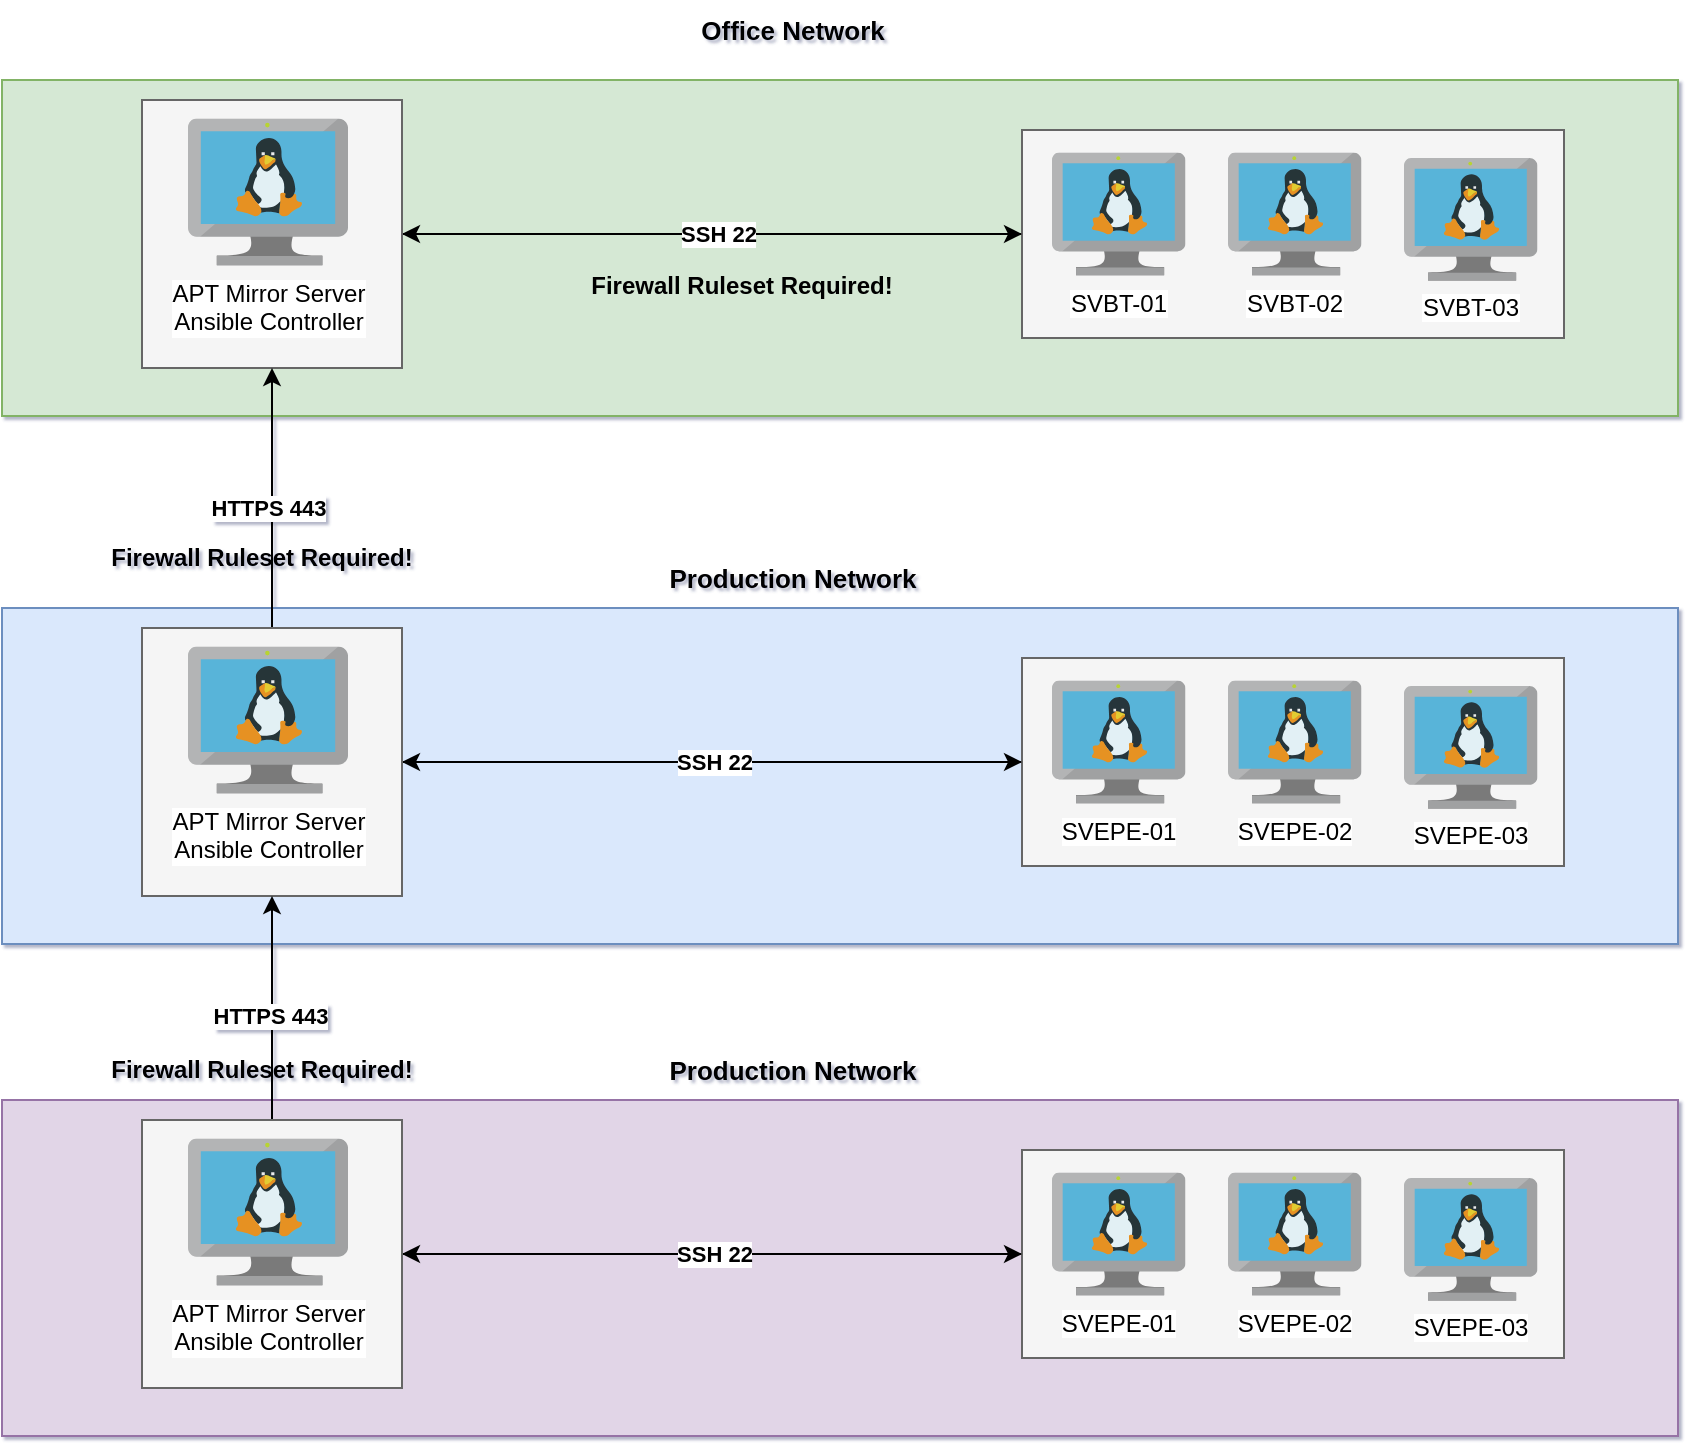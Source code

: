 <mxfile version="28.0.6">
  <diagram name="Page-1" id="Yay8gkdrrfTUArw_L0t_">
    <mxGraphModel dx="1378" dy="752" grid="1" gridSize="8" guides="1" tooltips="1" connect="1" arrows="1" fold="1" page="1" pageScale="1" pageWidth="1100" pageHeight="850" background="none" math="0" shadow="1">
      <root>
        <mxCell id="0" />
        <mxCell id="1" parent="0" />
        <mxCell id="YleI4EzTrmfIdfU0BML3-26" value="" style="rounded=0;whiteSpace=wrap;html=1;fillColor=#d5e8d4;strokeColor=#82b366;" parent="1" vertex="1">
          <mxGeometry x="96" y="80" width="838" height="168" as="geometry" />
        </mxCell>
        <mxCell id="KJ8qABfEN3y5GjXMAreh-10" style="edgeStyle=orthogonalEdgeStyle;rounded=0;orthogonalLoop=1;jettySize=auto;html=1;exitX=0;exitY=0.5;exitDx=0;exitDy=0;" edge="1" parent="1" source="ynbUYO4sn585GT9K957H-20" target="YleI4EzTrmfIdfU0BML3-15">
          <mxGeometry relative="1" as="geometry" />
        </mxCell>
        <mxCell id="ynbUYO4sn585GT9K957H-20" value="" style="rounded=0;whiteSpace=wrap;html=1;fillColor=#f5f5f5;strokeColor=#666666;fontColor=#333333;" parent="1" vertex="1">
          <mxGeometry x="606" y="105" width="271" height="104" as="geometry" />
        </mxCell>
        <mxCell id="KJ8qABfEN3y5GjXMAreh-11" style="edgeStyle=orthogonalEdgeStyle;rounded=0;orthogonalLoop=1;jettySize=auto;html=1;exitX=1;exitY=0.5;exitDx=0;exitDy=0;entryX=0;entryY=0.5;entryDx=0;entryDy=0;" edge="1" parent="1" source="YleI4EzTrmfIdfU0BML3-15" target="ynbUYO4sn585GT9K957H-20">
          <mxGeometry relative="1" as="geometry" />
        </mxCell>
        <mxCell id="KJ8qABfEN3y5GjXMAreh-28" value="&lt;b&gt;SSH 22&lt;/b&gt;" style="edgeLabel;html=1;align=center;verticalAlign=middle;resizable=0;points=[];" vertex="1" connectable="0" parent="KJ8qABfEN3y5GjXMAreh-11">
          <mxGeometry x="0.019" relative="1" as="geometry">
            <mxPoint as="offset" />
          </mxGeometry>
        </mxCell>
        <mxCell id="YleI4EzTrmfIdfU0BML3-15" value="" style="rounded=0;whiteSpace=wrap;html=1;fillColor=#f5f5f5;strokeColor=#666666;fontColor=#333333;" parent="1" vertex="1">
          <mxGeometry x="166" y="90" width="130" height="134" as="geometry" />
        </mxCell>
        <mxCell id="ynbUYO4sn585GT9K957H-1" value="APT Mirror Server&lt;div&gt;Ansible Controller&lt;/div&gt;" style="image;sketch=0;aspect=fixed;html=1;points=[];align=center;fontSize=12;image=img/lib/mscae/VM_Linux.svg;" parent="1" vertex="1">
          <mxGeometry x="189" y="99.2" width="80" height="73.6" as="geometry" />
        </mxCell>
        <mxCell id="iATs5-p0Ry6HwTi2f4iV-19" value="&lt;b&gt;Production Network&lt;/b&gt;" style="text;html=1;align=center;verticalAlign=middle;whiteSpace=wrap;rounded=0;fontSize=13;" parent="1" vertex="1">
          <mxGeometry x="419.5" y="314" width="142.5" height="30" as="geometry" />
        </mxCell>
        <mxCell id="iATs5-p0Ry6HwTi2f4iV-24" value="&lt;div&gt;&lt;b&gt;Firewall Ruleset Required!&lt;/b&gt;&lt;/div&gt;" style="text;html=1;align=center;verticalAlign=middle;whiteSpace=wrap;rounded=0;" parent="1" vertex="1">
          <mxGeometry x="376" y="168" width="180" height="30" as="geometry" />
        </mxCell>
        <mxCell id="KJ8qABfEN3y5GjXMAreh-1" value="SVBT-01" style="image;sketch=0;aspect=fixed;html=1;points=[];align=center;fontSize=12;image=img/lib/mscae/VM_Linux.svg;" vertex="1" parent="1">
          <mxGeometry x="621" y="116.3" width="66.75" height="61.41" as="geometry" />
        </mxCell>
        <mxCell id="KJ8qABfEN3y5GjXMAreh-4" value="SVBT-02" style="image;sketch=0;aspect=fixed;html=1;points=[];align=center;fontSize=12;image=img/lib/mscae/VM_Linux.svg;" vertex="1" parent="1">
          <mxGeometry x="709" y="116.3" width="66.75" height="61.41" as="geometry" />
        </mxCell>
        <mxCell id="KJ8qABfEN3y5GjXMAreh-9" value="SVBT-03" style="image;sketch=0;aspect=fixed;html=1;points=[];align=center;fontSize=12;image=img/lib/mscae/VM_Linux.svg;" vertex="1" parent="1">
          <mxGeometry x="797" y="119" width="66.75" height="61.41" as="geometry" />
        </mxCell>
        <mxCell id="KJ8qABfEN3y5GjXMAreh-12" value="" style="rounded=0;whiteSpace=wrap;html=1;fillColor=#dae8fc;strokeColor=#6c8ebf;" vertex="1" parent="1">
          <mxGeometry x="96" y="344" width="838" height="168" as="geometry" />
        </mxCell>
        <mxCell id="KJ8qABfEN3y5GjXMAreh-13" style="edgeStyle=orthogonalEdgeStyle;rounded=0;orthogonalLoop=1;jettySize=auto;html=1;exitX=0;exitY=0.5;exitDx=0;exitDy=0;" edge="1" parent="1" source="KJ8qABfEN3y5GjXMAreh-14" target="KJ8qABfEN3y5GjXMAreh-16">
          <mxGeometry relative="1" as="geometry" />
        </mxCell>
        <mxCell id="KJ8qABfEN3y5GjXMAreh-14" value="" style="rounded=0;whiteSpace=wrap;html=1;fillColor=#f5f5f5;strokeColor=#666666;fontColor=#333333;" vertex="1" parent="1">
          <mxGeometry x="606" y="369" width="271" height="104" as="geometry" />
        </mxCell>
        <mxCell id="KJ8qABfEN3y5GjXMAreh-15" style="edgeStyle=orthogonalEdgeStyle;rounded=0;orthogonalLoop=1;jettySize=auto;html=1;exitX=1;exitY=0.5;exitDx=0;exitDy=0;entryX=0;entryY=0.5;entryDx=0;entryDy=0;" edge="1" parent="1" source="KJ8qABfEN3y5GjXMAreh-16" target="KJ8qABfEN3y5GjXMAreh-14">
          <mxGeometry relative="1" as="geometry" />
        </mxCell>
        <mxCell id="KJ8qABfEN3y5GjXMAreh-29" value="&lt;b&gt;SSH 22&lt;/b&gt;" style="edgeLabel;html=1;align=center;verticalAlign=middle;resizable=0;points=[];" vertex="1" connectable="0" parent="KJ8qABfEN3y5GjXMAreh-15">
          <mxGeometry x="0.006" relative="1" as="geometry">
            <mxPoint as="offset" />
          </mxGeometry>
        </mxCell>
        <mxCell id="KJ8qABfEN3y5GjXMAreh-25" style="edgeStyle=orthogonalEdgeStyle;rounded=0;orthogonalLoop=1;jettySize=auto;html=1;entryX=0.5;entryY=1;entryDx=0;entryDy=0;" edge="1" parent="1" source="KJ8qABfEN3y5GjXMAreh-16" target="YleI4EzTrmfIdfU0BML3-15">
          <mxGeometry relative="1" as="geometry" />
        </mxCell>
        <mxCell id="KJ8qABfEN3y5GjXMAreh-27" value="&lt;b&gt;HTTPS 443&lt;/b&gt;" style="edgeLabel;html=1;align=center;verticalAlign=middle;resizable=0;points=[];" vertex="1" connectable="0" parent="KJ8qABfEN3y5GjXMAreh-25">
          <mxGeometry x="-0.077" y="2" relative="1" as="geometry">
            <mxPoint as="offset" />
          </mxGeometry>
        </mxCell>
        <mxCell id="KJ8qABfEN3y5GjXMAreh-16" value="" style="rounded=0;whiteSpace=wrap;html=1;fillColor=#f5f5f5;strokeColor=#666666;fontColor=#333333;" vertex="1" parent="1">
          <mxGeometry x="166" y="354" width="130" height="134" as="geometry" />
        </mxCell>
        <mxCell id="KJ8qABfEN3y5GjXMAreh-17" value="APT Mirror Server&lt;div&gt;Ansible Controller&lt;/div&gt;" style="image;sketch=0;aspect=fixed;html=1;points=[];align=center;fontSize=12;image=img/lib/mscae/VM_Linux.svg;" vertex="1" parent="1">
          <mxGeometry x="189" y="363.2" width="80" height="73.6" as="geometry" />
        </mxCell>
        <mxCell id="KJ8qABfEN3y5GjXMAreh-18" value="&lt;div&gt;&lt;b&gt;Firewall Ruleset Required!&lt;/b&gt;&lt;/div&gt;" style="text;html=1;align=center;verticalAlign=middle;whiteSpace=wrap;rounded=0;" vertex="1" parent="1">
          <mxGeometry x="136" y="304" width="180" height="30" as="geometry" />
        </mxCell>
        <mxCell id="KJ8qABfEN3y5GjXMAreh-19" value="SVEPE-01" style="image;sketch=0;aspect=fixed;html=1;points=[];align=center;fontSize=12;image=img/lib/mscae/VM_Linux.svg;" vertex="1" parent="1">
          <mxGeometry x="621" y="380.3" width="66.75" height="61.41" as="geometry" />
        </mxCell>
        <mxCell id="KJ8qABfEN3y5GjXMAreh-20" value="SVEPE-02" style="image;sketch=0;aspect=fixed;html=1;points=[];align=center;fontSize=12;image=img/lib/mscae/VM_Linux.svg;" vertex="1" parent="1">
          <mxGeometry x="709" y="380.3" width="66.75" height="61.41" as="geometry" />
        </mxCell>
        <mxCell id="KJ8qABfEN3y5GjXMAreh-21" value="SVEPE-03" style="image;sketch=0;aspect=fixed;html=1;points=[];align=center;fontSize=12;image=img/lib/mscae/VM_Linux.svg;" vertex="1" parent="1">
          <mxGeometry x="797" y="383" width="66.75" height="61.41" as="geometry" />
        </mxCell>
        <mxCell id="KJ8qABfEN3y5GjXMAreh-26" value="&lt;b&gt;Office Network&lt;/b&gt;" style="text;html=1;align=center;verticalAlign=middle;whiteSpace=wrap;rounded=0;fontSize=13;" vertex="1" parent="1">
          <mxGeometry x="419.5" y="40" width="142.5" height="30" as="geometry" />
        </mxCell>
        <mxCell id="KJ8qABfEN3y5GjXMAreh-30" value="&lt;b&gt;Production Network&lt;/b&gt;" style="text;html=1;align=center;verticalAlign=middle;whiteSpace=wrap;rounded=0;fontSize=13;" vertex="1" parent="1">
          <mxGeometry x="419.5" y="560" width="142.5" height="30" as="geometry" />
        </mxCell>
        <mxCell id="KJ8qABfEN3y5GjXMAreh-31" value="" style="rounded=0;whiteSpace=wrap;html=1;fillColor=#e1d5e7;strokeColor=#9673a6;" vertex="1" parent="1">
          <mxGeometry x="96" y="590" width="838" height="168" as="geometry" />
        </mxCell>
        <mxCell id="KJ8qABfEN3y5GjXMAreh-32" style="edgeStyle=orthogonalEdgeStyle;rounded=0;orthogonalLoop=1;jettySize=auto;html=1;exitX=0;exitY=0.5;exitDx=0;exitDy=0;" edge="1" source="KJ8qABfEN3y5GjXMAreh-33" target="KJ8qABfEN3y5GjXMAreh-36" parent="1">
          <mxGeometry relative="1" as="geometry" />
        </mxCell>
        <mxCell id="KJ8qABfEN3y5GjXMAreh-33" value="" style="rounded=0;whiteSpace=wrap;html=1;fillColor=#f5f5f5;strokeColor=#666666;fontColor=#333333;" vertex="1" parent="1">
          <mxGeometry x="606" y="615" width="271" height="104" as="geometry" />
        </mxCell>
        <mxCell id="KJ8qABfEN3y5GjXMAreh-34" style="edgeStyle=orthogonalEdgeStyle;rounded=0;orthogonalLoop=1;jettySize=auto;html=1;exitX=1;exitY=0.5;exitDx=0;exitDy=0;entryX=0;entryY=0.5;entryDx=0;entryDy=0;" edge="1" source="KJ8qABfEN3y5GjXMAreh-36" target="KJ8qABfEN3y5GjXMAreh-33" parent="1">
          <mxGeometry relative="1" as="geometry" />
        </mxCell>
        <mxCell id="KJ8qABfEN3y5GjXMAreh-35" value="&lt;b&gt;SSH 22&lt;/b&gt;" style="edgeLabel;html=1;align=center;verticalAlign=middle;resizable=0;points=[];" vertex="1" connectable="0" parent="KJ8qABfEN3y5GjXMAreh-34">
          <mxGeometry x="0.006" relative="1" as="geometry">
            <mxPoint as="offset" />
          </mxGeometry>
        </mxCell>
        <mxCell id="KJ8qABfEN3y5GjXMAreh-42" style="edgeStyle=orthogonalEdgeStyle;rounded=0;orthogonalLoop=1;jettySize=auto;html=1;exitX=0.5;exitY=0;exitDx=0;exitDy=0;entryX=0.5;entryY=1;entryDx=0;entryDy=0;" edge="1" parent="1" source="KJ8qABfEN3y5GjXMAreh-36" target="KJ8qABfEN3y5GjXMAreh-16">
          <mxGeometry relative="1" as="geometry" />
        </mxCell>
        <mxCell id="KJ8qABfEN3y5GjXMAreh-43" value="&lt;b&gt;HTTPS 443&lt;/b&gt;" style="edgeLabel;html=1;align=center;verticalAlign=middle;resizable=0;points=[];" vertex="1" connectable="0" parent="KJ8qABfEN3y5GjXMAreh-42">
          <mxGeometry x="-0.071" y="1" relative="1" as="geometry">
            <mxPoint as="offset" />
          </mxGeometry>
        </mxCell>
        <mxCell id="KJ8qABfEN3y5GjXMAreh-36" value="" style="rounded=0;whiteSpace=wrap;html=1;fillColor=#f5f5f5;strokeColor=#666666;fontColor=#333333;" vertex="1" parent="1">
          <mxGeometry x="166" y="600" width="130" height="134" as="geometry" />
        </mxCell>
        <mxCell id="KJ8qABfEN3y5GjXMAreh-37" value="APT Mirror Server&lt;div&gt;Ansible Controller&lt;/div&gt;" style="image;sketch=0;aspect=fixed;html=1;points=[];align=center;fontSize=12;image=img/lib/mscae/VM_Linux.svg;" vertex="1" parent="1">
          <mxGeometry x="189" y="609.2" width="80" height="73.6" as="geometry" />
        </mxCell>
        <mxCell id="KJ8qABfEN3y5GjXMAreh-38" value="&lt;div&gt;&lt;b&gt;Firewall Ruleset Required!&lt;/b&gt;&lt;/div&gt;" style="text;html=1;align=center;verticalAlign=middle;whiteSpace=wrap;rounded=0;" vertex="1" parent="1">
          <mxGeometry x="136" y="560" width="180" height="30" as="geometry" />
        </mxCell>
        <mxCell id="KJ8qABfEN3y5GjXMAreh-39" value="SVEPE-01" style="image;sketch=0;aspect=fixed;html=1;points=[];align=center;fontSize=12;image=img/lib/mscae/VM_Linux.svg;" vertex="1" parent="1">
          <mxGeometry x="621" y="626.3" width="66.75" height="61.41" as="geometry" />
        </mxCell>
        <mxCell id="KJ8qABfEN3y5GjXMAreh-40" value="SVEPE-02" style="image;sketch=0;aspect=fixed;html=1;points=[];align=center;fontSize=12;image=img/lib/mscae/VM_Linux.svg;" vertex="1" parent="1">
          <mxGeometry x="709" y="626.3" width="66.75" height="61.41" as="geometry" />
        </mxCell>
        <mxCell id="KJ8qABfEN3y5GjXMAreh-41" value="SVEPE-03" style="image;sketch=0;aspect=fixed;html=1;points=[];align=center;fontSize=12;image=img/lib/mscae/VM_Linux.svg;" vertex="1" parent="1">
          <mxGeometry x="797" y="629" width="66.75" height="61.41" as="geometry" />
        </mxCell>
      </root>
    </mxGraphModel>
  </diagram>
</mxfile>
